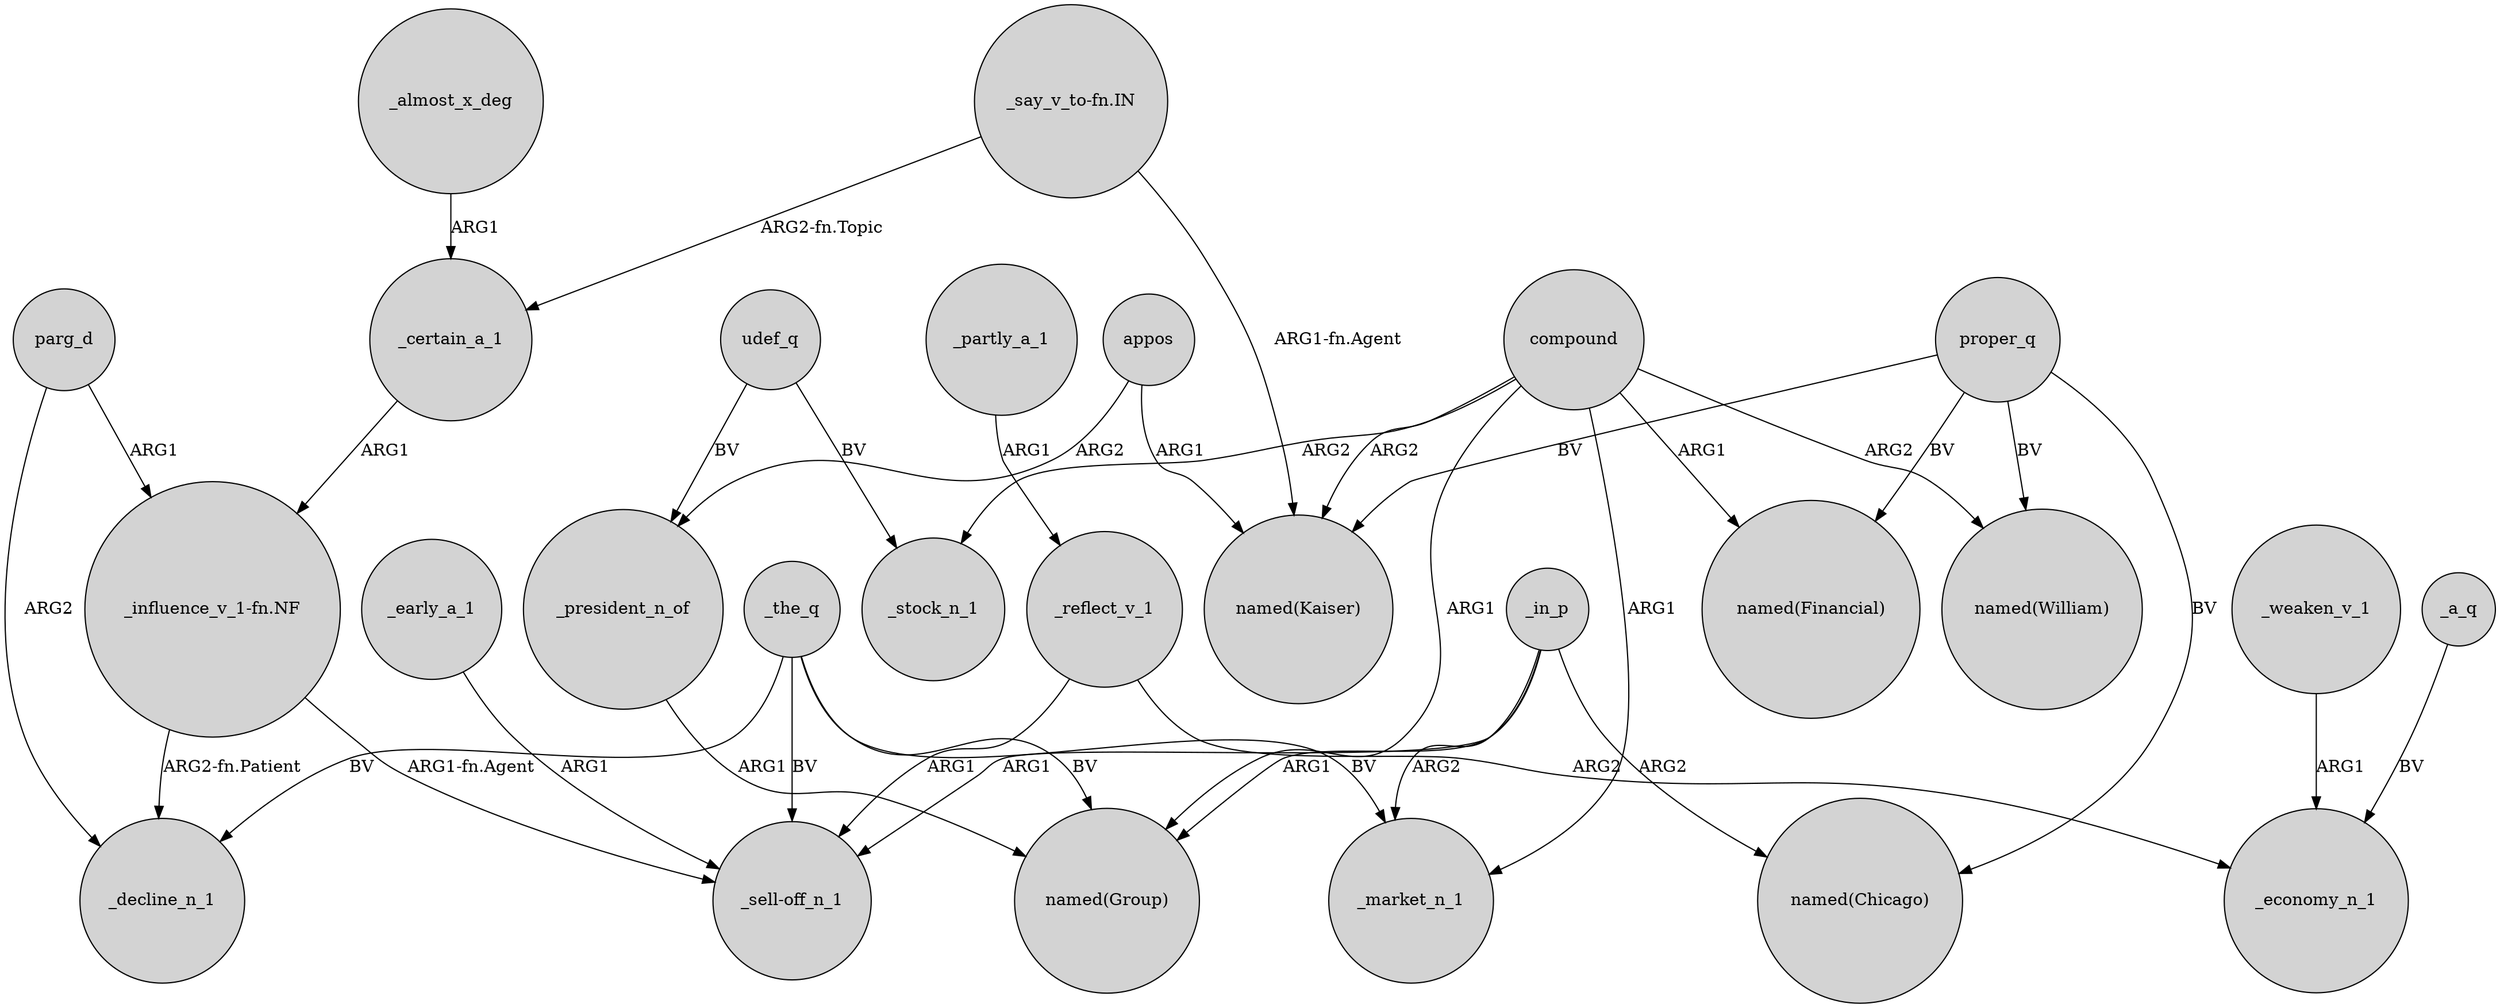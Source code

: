 digraph {
	node [shape=circle style=filled]
	appos -> "named(Kaiser)" [label=ARG1]
	_early_a_1 -> "_sell-off_n_1" [label=ARG1]
	"_say_v_to-fn.IN" -> _certain_a_1 [label="ARG2-fn.Topic"]
	"_influence_v_1-fn.NF" -> "_sell-off_n_1" [label="ARG1-fn.Agent"]
	_almost_x_deg -> _certain_a_1 [label=ARG1]
	compound -> "named(Kaiser)" [label=ARG2]
	parg_d -> _decline_n_1 [label=ARG2]
	_president_n_of -> "named(Group)" [label=ARG1]
	proper_q -> "named(Kaiser)" [label=BV]
	_the_q -> _decline_n_1 [label=BV]
	_a_q -> _economy_n_1 [label=BV]
	_in_p -> "named(Group)" [label=ARG1]
	compound -> "named(Group)" [label=ARG1]
	_partly_a_1 -> _reflect_v_1 [label=ARG1]
	compound -> _stock_n_1 [label=ARG2]
	appos -> _president_n_of [label=ARG2]
	_in_p -> "named(Chicago)" [label=ARG2]
	proper_q -> "named(Financial)" [label=BV]
	udef_q -> _stock_n_1 [label=BV]
	compound -> "named(William)" [label=ARG2]
	udef_q -> _president_n_of [label=BV]
	"_influence_v_1-fn.NF" -> _decline_n_1 [label="ARG2-fn.Patient"]
	_the_q -> "named(Group)" [label=BV]
	_reflect_v_1 -> "_sell-off_n_1" [label=ARG1]
	_reflect_v_1 -> _economy_n_1 [label=ARG2]
	"_say_v_to-fn.IN" -> "named(Kaiser)" [label="ARG1-fn.Agent"]
	_certain_a_1 -> "_influence_v_1-fn.NF" [label=ARG1]
	_the_q -> "_sell-off_n_1" [label=BV]
	parg_d -> "_influence_v_1-fn.NF" [label=ARG1]
	_in_p -> _market_n_1 [label=ARG2]
	compound -> _market_n_1 [label=ARG1]
	_the_q -> _market_n_1 [label=BV]
	proper_q -> "named(Chicago)" [label=BV]
	_weaken_v_1 -> _economy_n_1 [label=ARG1]
	proper_q -> "named(William)" [label=BV]
	_in_p -> "_sell-off_n_1" [label=ARG1]
	compound -> "named(Financial)" [label=ARG1]
}
